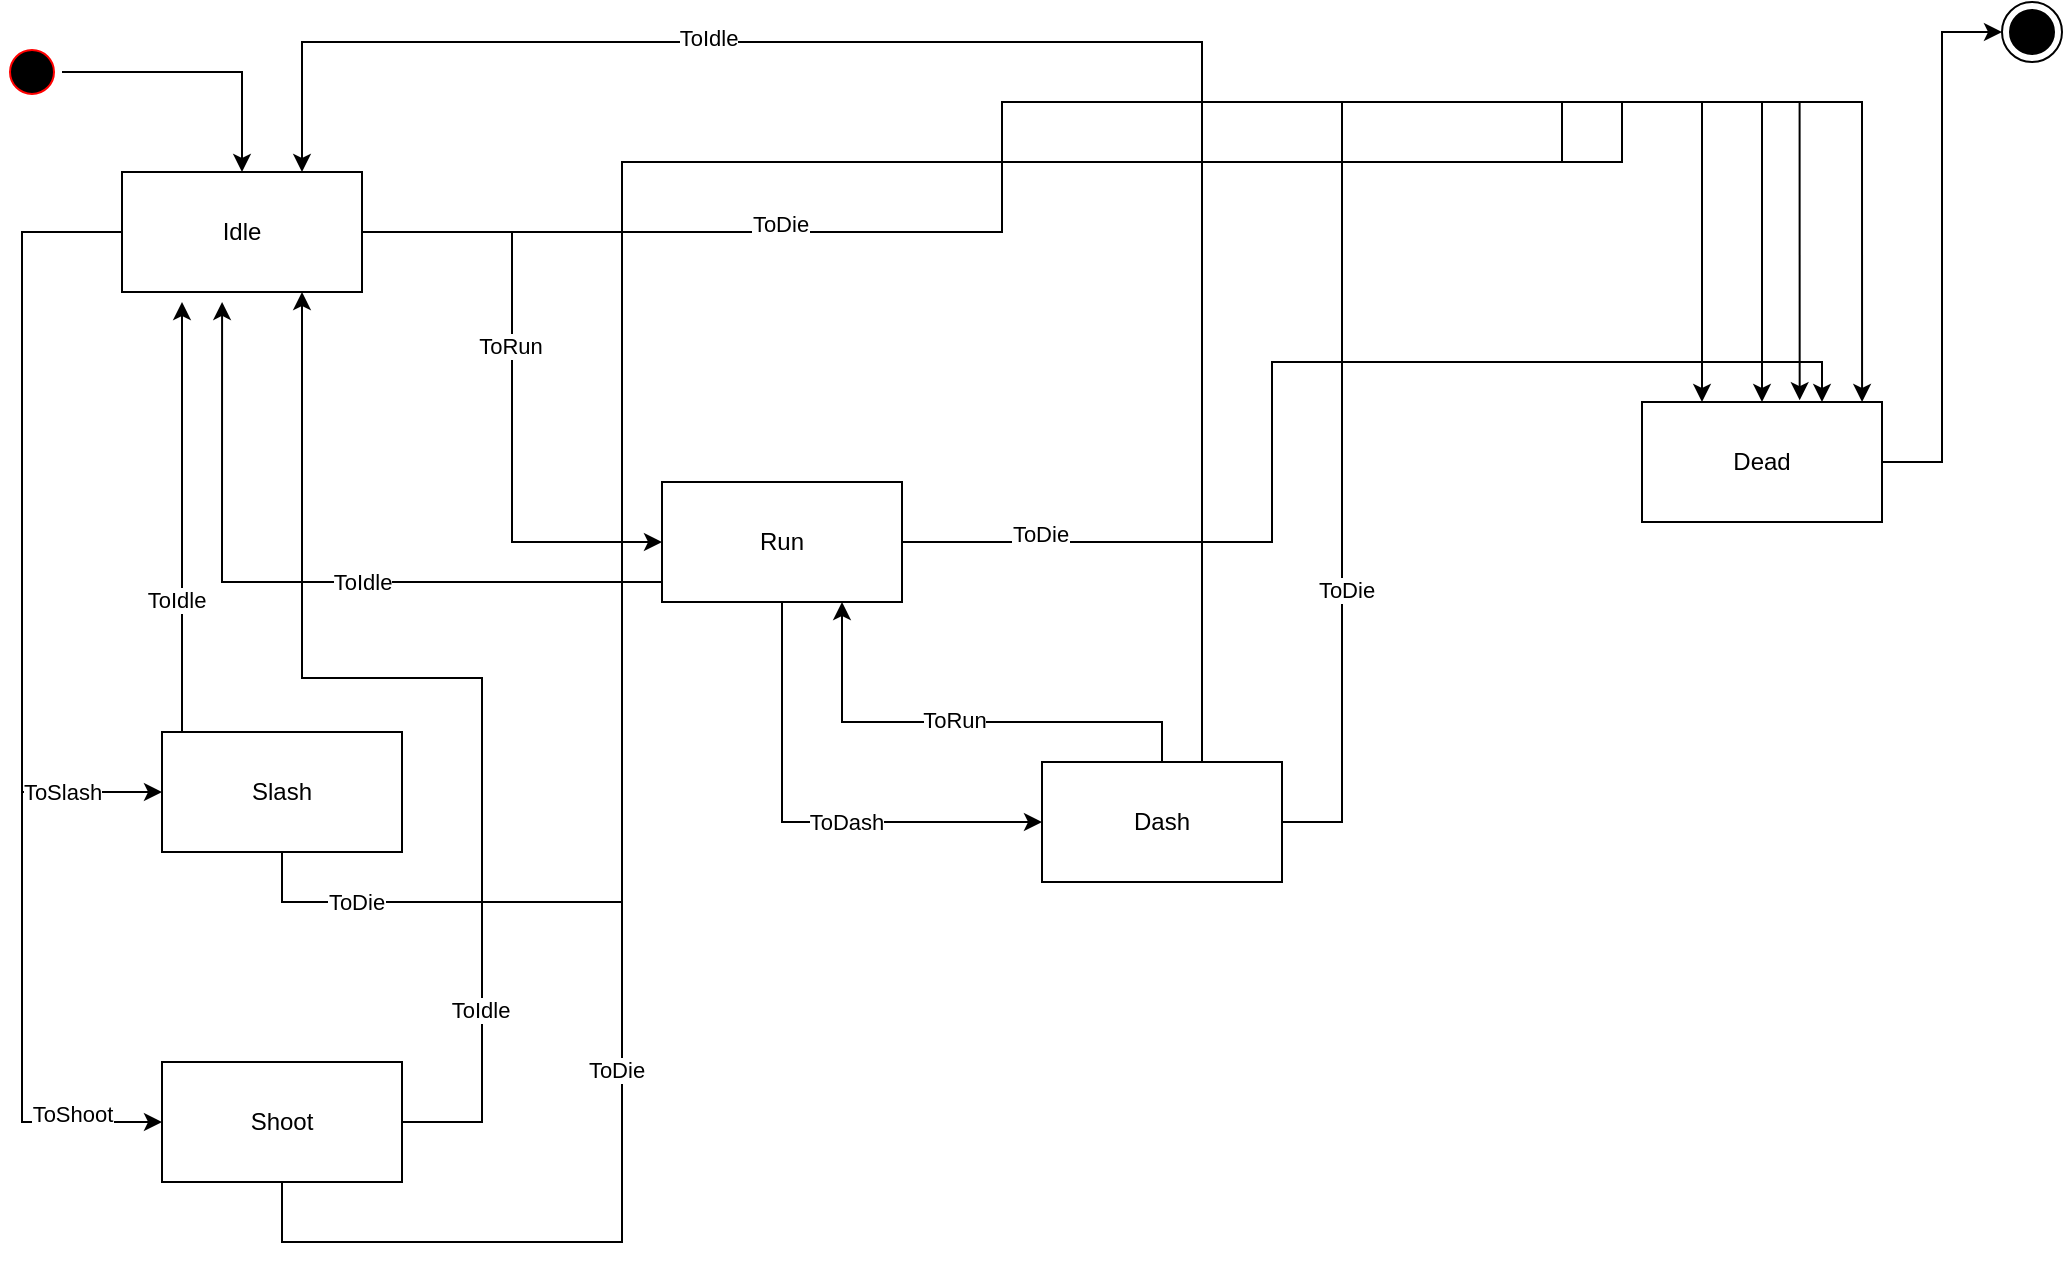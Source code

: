 <mxfile version="15.5.6" type="github">
  <diagram name="Page-1" id="58cdce13-f638-feb5-8d6f-7d28b1aa9fa0">
    <mxGraphModel dx="1422" dy="794" grid="1" gridSize="10" guides="1" tooltips="1" connect="1" arrows="1" fold="1" page="1" pageScale="1" pageWidth="1100" pageHeight="850" background="none" math="0" shadow="0">
      <root>
        <mxCell id="0" />
        <mxCell id="1" parent="0" />
        <mxCell id="gKlAvPwjpIg_8ovloaia-25" style="edgeStyle=orthogonalEdgeStyle;rounded=0;orthogonalLoop=1;jettySize=auto;html=1;entryX=0.5;entryY=0;entryDx=0;entryDy=0;" parent="1" source="382b91b5511bd0f7-1" target="gKlAvPwjpIg_8ovloaia-2" edge="1">
          <mxGeometry relative="1" as="geometry" />
        </mxCell>
        <mxCell id="382b91b5511bd0f7-1" value="" style="ellipse;html=1;shape=startState;fillColor=#000000;strokeColor=#ff0000;rounded=1;shadow=0;comic=0;labelBackgroundColor=none;fontFamily=Verdana;fontSize=12;fontColor=#000000;align=center;direction=south;" parent="1" vertex="1">
          <mxGeometry x="10" y="50" width="30" height="30" as="geometry" />
        </mxCell>
        <mxCell id="gKlAvPwjpIg_8ovloaia-1" value="" style="ellipse;html=1;shape=endState;fillColor=#000000;strokeColor=#000000;" parent="1" vertex="1">
          <mxGeometry x="1010" y="30" width="30" height="30" as="geometry" />
        </mxCell>
        <mxCell id="gKlAvPwjpIg_8ovloaia-37" style="edgeStyle=orthogonalEdgeStyle;rounded=0;orthogonalLoop=1;jettySize=auto;html=1;entryX=0.917;entryY=0;entryDx=0;entryDy=0;entryPerimeter=0;" parent="1" source="gKlAvPwjpIg_8ovloaia-2" target="gKlAvPwjpIg_8ovloaia-7" edge="1">
          <mxGeometry relative="1" as="geometry">
            <Array as="points">
              <mxPoint x="510" y="145" />
              <mxPoint x="510" y="80" />
              <mxPoint x="940" y="80" />
            </Array>
          </mxGeometry>
        </mxCell>
        <mxCell id="gKlAvPwjpIg_8ovloaia-65" value="ToDie" style="edgeLabel;html=1;align=center;verticalAlign=middle;resizable=0;points=[];" parent="gKlAvPwjpIg_8ovloaia-37" vertex="1" connectable="0">
          <mxGeometry x="-0.567" y="4" relative="1" as="geometry">
            <mxPoint as="offset" />
          </mxGeometry>
        </mxCell>
        <mxCell id="gKlAvPwjpIg_8ovloaia-42" style="edgeStyle=orthogonalEdgeStyle;rounded=0;orthogonalLoop=1;jettySize=auto;html=1;entryX=0;entryY=0.5;entryDx=0;entryDy=0;" parent="1" source="gKlAvPwjpIg_8ovloaia-2" target="gKlAvPwjpIg_8ovloaia-3" edge="1">
          <mxGeometry relative="1" as="geometry" />
        </mxCell>
        <mxCell id="gKlAvPwjpIg_8ovloaia-44" value="ToRun" style="edgeLabel;html=1;align=center;verticalAlign=middle;resizable=0;points=[];" parent="gKlAvPwjpIg_8ovloaia-42" vertex="1" connectable="0">
          <mxGeometry x="-0.133" y="-1" relative="1" as="geometry">
            <mxPoint as="offset" />
          </mxGeometry>
        </mxCell>
        <mxCell id="gKlAvPwjpIg_8ovloaia-47" style="edgeStyle=orthogonalEdgeStyle;rounded=0;orthogonalLoop=1;jettySize=auto;html=1;entryX=0;entryY=0.5;entryDx=0;entryDy=0;" parent="1" source="gKlAvPwjpIg_8ovloaia-2" target="gKlAvPwjpIg_8ovloaia-6" edge="1">
          <mxGeometry relative="1" as="geometry">
            <Array as="points">
              <mxPoint x="20" y="145" />
              <mxPoint x="20" y="425" />
            </Array>
          </mxGeometry>
        </mxCell>
        <mxCell id="gKlAvPwjpIg_8ovloaia-54" value="ToSlash" style="edgeLabel;html=1;align=center;verticalAlign=middle;resizable=0;points=[];" parent="gKlAvPwjpIg_8ovloaia-47" vertex="1" connectable="0">
          <mxGeometry x="0.75" relative="1" as="geometry">
            <mxPoint as="offset" />
          </mxGeometry>
        </mxCell>
        <mxCell id="gKlAvPwjpIg_8ovloaia-52" style="edgeStyle=orthogonalEdgeStyle;rounded=0;orthogonalLoop=1;jettySize=auto;html=1;entryX=0;entryY=0.5;entryDx=0;entryDy=0;" parent="1" source="gKlAvPwjpIg_8ovloaia-2" target="gKlAvPwjpIg_8ovloaia-5" edge="1">
          <mxGeometry relative="1" as="geometry">
            <Array as="points">
              <mxPoint x="20" y="145" />
              <mxPoint x="20" y="590" />
            </Array>
          </mxGeometry>
        </mxCell>
        <mxCell id="gKlAvPwjpIg_8ovloaia-55" value="ToShoot" style="edgeLabel;html=1;align=center;verticalAlign=middle;resizable=0;points=[];" parent="gKlAvPwjpIg_8ovloaia-52" vertex="1" connectable="0">
          <mxGeometry x="0.835" y="4" relative="1" as="geometry">
            <mxPoint x="1" as="offset" />
          </mxGeometry>
        </mxCell>
        <mxCell id="gKlAvPwjpIg_8ovloaia-2" value="Idle" style="rounded=0;whiteSpace=wrap;html=1;" parent="1" vertex="1">
          <mxGeometry x="70" y="115" width="120" height="60" as="geometry" />
        </mxCell>
        <mxCell id="gKlAvPwjpIg_8ovloaia-38" style="edgeStyle=orthogonalEdgeStyle;rounded=0;orthogonalLoop=1;jettySize=auto;html=1;entryX=0.75;entryY=0;entryDx=0;entryDy=0;" parent="1" source="gKlAvPwjpIg_8ovloaia-3" target="gKlAvPwjpIg_8ovloaia-7" edge="1">
          <mxGeometry relative="1" as="geometry" />
        </mxCell>
        <mxCell id="gKlAvPwjpIg_8ovloaia-63" value="ToDie" style="edgeLabel;html=1;align=center;verticalAlign=middle;resizable=0;points=[];" parent="gKlAvPwjpIg_8ovloaia-38" vertex="1" connectable="0">
          <mxGeometry x="-0.758" y="4" relative="1" as="geometry">
            <mxPoint as="offset" />
          </mxGeometry>
        </mxCell>
        <mxCell id="gKlAvPwjpIg_8ovloaia-49" style="edgeStyle=orthogonalEdgeStyle;rounded=0;orthogonalLoop=1;jettySize=auto;html=1;entryX=0.417;entryY=1.083;entryDx=0;entryDy=0;entryPerimeter=0;" parent="1" source="gKlAvPwjpIg_8ovloaia-3" target="gKlAvPwjpIg_8ovloaia-2" edge="1">
          <mxGeometry relative="1" as="geometry">
            <Array as="points">
              <mxPoint x="120" y="320" />
            </Array>
          </mxGeometry>
        </mxCell>
        <mxCell id="gKlAvPwjpIg_8ovloaia-50" value="ToIdle" style="edgeLabel;html=1;align=center;verticalAlign=middle;resizable=0;points=[];" parent="gKlAvPwjpIg_8ovloaia-49" vertex="1" connectable="0">
          <mxGeometry x="-0.167" relative="1" as="geometry">
            <mxPoint as="offset" />
          </mxGeometry>
        </mxCell>
        <mxCell id="gKlAvPwjpIg_8ovloaia-61" style="edgeStyle=orthogonalEdgeStyle;rounded=0;orthogonalLoop=1;jettySize=auto;html=1;entryX=0;entryY=0.5;entryDx=0;entryDy=0;" parent="1" source="gKlAvPwjpIg_8ovloaia-3" target="gKlAvPwjpIg_8ovloaia-4" edge="1">
          <mxGeometry relative="1" as="geometry">
            <Array as="points">
              <mxPoint x="400" y="440" />
            </Array>
          </mxGeometry>
        </mxCell>
        <mxCell id="gKlAvPwjpIg_8ovloaia-62" value="ToDash" style="edgeLabel;html=1;align=center;verticalAlign=middle;resizable=0;points=[];" parent="gKlAvPwjpIg_8ovloaia-61" vertex="1" connectable="0">
          <mxGeometry x="0.185" relative="1" as="geometry">
            <mxPoint as="offset" />
          </mxGeometry>
        </mxCell>
        <mxCell id="gKlAvPwjpIg_8ovloaia-3" value="Run" style="rounded=0;whiteSpace=wrap;html=1;" parent="1" vertex="1">
          <mxGeometry x="340" y="270" width="120" height="60" as="geometry" />
        </mxCell>
        <mxCell id="gKlAvPwjpIg_8ovloaia-39" style="edgeStyle=orthogonalEdgeStyle;rounded=0;orthogonalLoop=1;jettySize=auto;html=1;entryX=0.657;entryY=-0.015;entryDx=0;entryDy=0;entryPerimeter=0;" parent="1" source="gKlAvPwjpIg_8ovloaia-4" target="gKlAvPwjpIg_8ovloaia-7" edge="1">
          <mxGeometry relative="1" as="geometry">
            <Array as="points">
              <mxPoint x="680" y="440" />
              <mxPoint x="680" y="80" />
              <mxPoint x="909" y="80" />
            </Array>
          </mxGeometry>
        </mxCell>
        <mxCell id="gKlAvPwjpIg_8ovloaia-64" value="ToDie" style="edgeLabel;html=1;align=center;verticalAlign=middle;resizable=0;points=[];" parent="gKlAvPwjpIg_8ovloaia-39" vertex="1" connectable="0">
          <mxGeometry x="-0.619" y="-2" relative="1" as="geometry">
            <mxPoint as="offset" />
          </mxGeometry>
        </mxCell>
        <mxCell id="gKlAvPwjpIg_8ovloaia-197" style="edgeStyle=orthogonalEdgeStyle;rounded=0;orthogonalLoop=1;jettySize=auto;html=1;entryX=0.75;entryY=0;entryDx=0;entryDy=0;" parent="1" source="gKlAvPwjpIg_8ovloaia-4" target="gKlAvPwjpIg_8ovloaia-2" edge="1">
          <mxGeometry relative="1" as="geometry">
            <Array as="points">
              <mxPoint x="610" y="50" />
              <mxPoint x="160" y="50" />
            </Array>
          </mxGeometry>
        </mxCell>
        <mxCell id="gKlAvPwjpIg_8ovloaia-198" value="ToIdle" style="edgeLabel;html=1;align=center;verticalAlign=middle;resizable=0;points=[];" parent="gKlAvPwjpIg_8ovloaia-197" vertex="1" connectable="0">
          <mxGeometry x="0.389" y="-2" relative="1" as="geometry">
            <mxPoint as="offset" />
          </mxGeometry>
        </mxCell>
        <mxCell id="gKlAvPwjpIg_8ovloaia-199" style="edgeStyle=orthogonalEdgeStyle;rounded=0;orthogonalLoop=1;jettySize=auto;html=1;entryX=0.75;entryY=1;entryDx=0;entryDy=0;" parent="1" source="gKlAvPwjpIg_8ovloaia-4" target="gKlAvPwjpIg_8ovloaia-3" edge="1">
          <mxGeometry relative="1" as="geometry">
            <Array as="points">
              <mxPoint x="590" y="390" />
              <mxPoint x="430" y="390" />
            </Array>
          </mxGeometry>
        </mxCell>
        <mxCell id="gKlAvPwjpIg_8ovloaia-200" value="ToRun" style="edgeLabel;html=1;align=center;verticalAlign=middle;resizable=0;points=[];" parent="gKlAvPwjpIg_8ovloaia-199" vertex="1" connectable="0">
          <mxGeometry x="0.037" y="-1" relative="1" as="geometry">
            <mxPoint as="offset" />
          </mxGeometry>
        </mxCell>
        <mxCell id="gKlAvPwjpIg_8ovloaia-4" value="Dash" style="rounded=0;whiteSpace=wrap;html=1;" parent="1" vertex="1">
          <mxGeometry x="530" y="410" width="120" height="60" as="geometry" />
        </mxCell>
        <mxCell id="gKlAvPwjpIg_8ovloaia-41" style="edgeStyle=orthogonalEdgeStyle;rounded=0;orthogonalLoop=1;jettySize=auto;html=1;entryX=0.25;entryY=0;entryDx=0;entryDy=0;" parent="1" source="gKlAvPwjpIg_8ovloaia-5" target="gKlAvPwjpIg_8ovloaia-7" edge="1">
          <mxGeometry relative="1" as="geometry">
            <Array as="points">
              <mxPoint x="150" y="650" />
              <mxPoint x="320" y="650" />
              <mxPoint x="320" y="110" />
              <mxPoint x="790" y="110" />
              <mxPoint x="790" y="80" />
              <mxPoint x="860" y="80" />
            </Array>
          </mxGeometry>
        </mxCell>
        <mxCell id="gKlAvPwjpIg_8ovloaia-66" value="ToDie" style="edgeLabel;html=1;align=center;verticalAlign=middle;resizable=0;points=[];" parent="gKlAvPwjpIg_8ovloaia-41" vertex="1" connectable="0">
          <mxGeometry x="-0.608" y="3" relative="1" as="geometry">
            <mxPoint as="offset" />
          </mxGeometry>
        </mxCell>
        <mxCell id="gKlAvPwjpIg_8ovloaia-57" style="edgeStyle=orthogonalEdgeStyle;rounded=0;orthogonalLoop=1;jettySize=auto;html=1;entryX=0.75;entryY=1;entryDx=0;entryDy=0;" parent="1" source="gKlAvPwjpIg_8ovloaia-5" target="gKlAvPwjpIg_8ovloaia-2" edge="1">
          <mxGeometry relative="1" as="geometry">
            <Array as="points">
              <mxPoint x="250" y="590" />
              <mxPoint x="250" y="368" />
              <mxPoint x="160" y="368" />
            </Array>
          </mxGeometry>
        </mxCell>
        <mxCell id="gKlAvPwjpIg_8ovloaia-60" value="ToIdle" style="edgeLabel;html=1;align=center;verticalAlign=middle;resizable=0;points=[];" parent="gKlAvPwjpIg_8ovloaia-57" vertex="1" connectable="0">
          <mxGeometry x="-0.646" y="1" relative="1" as="geometry">
            <mxPoint as="offset" />
          </mxGeometry>
        </mxCell>
        <mxCell id="gKlAvPwjpIg_8ovloaia-5" value="Shoot" style="rounded=0;whiteSpace=wrap;html=1;" parent="1" vertex="1">
          <mxGeometry x="90" y="560" width="120" height="60" as="geometry" />
        </mxCell>
        <mxCell id="gKlAvPwjpIg_8ovloaia-40" style="edgeStyle=orthogonalEdgeStyle;rounded=0;orthogonalLoop=1;jettySize=auto;html=1;entryX=0.5;entryY=0;entryDx=0;entryDy=0;" parent="1" source="gKlAvPwjpIg_8ovloaia-6" target="gKlAvPwjpIg_8ovloaia-7" edge="1">
          <mxGeometry relative="1" as="geometry">
            <Array as="points">
              <mxPoint x="320" y="480" />
              <mxPoint x="320" y="110" />
              <mxPoint x="820" y="110" />
              <mxPoint x="820" y="80" />
              <mxPoint x="890" y="80" />
            </Array>
          </mxGeometry>
        </mxCell>
        <mxCell id="gKlAvPwjpIg_8ovloaia-67" value="ToDie" style="edgeLabel;html=1;align=center;verticalAlign=middle;resizable=0;points=[];" parent="gKlAvPwjpIg_8ovloaia-40" vertex="1" connectable="0">
          <mxGeometry x="-0.904" relative="1" as="geometry">
            <mxPoint x="-1" as="offset" />
          </mxGeometry>
        </mxCell>
        <mxCell id="gKlAvPwjpIg_8ovloaia-56" style="edgeStyle=orthogonalEdgeStyle;rounded=0;orthogonalLoop=1;jettySize=auto;html=1;" parent="1" source="gKlAvPwjpIg_8ovloaia-6" edge="1">
          <mxGeometry relative="1" as="geometry">
            <mxPoint x="100" y="180" as="targetPoint" />
            <Array as="points">
              <mxPoint x="100" y="340" />
              <mxPoint x="100" y="340" />
            </Array>
          </mxGeometry>
        </mxCell>
        <mxCell id="gKlAvPwjpIg_8ovloaia-58" value="ToIdle" style="edgeLabel;html=1;align=center;verticalAlign=middle;resizable=0;points=[];" parent="gKlAvPwjpIg_8ovloaia-56" vertex="1" connectable="0">
          <mxGeometry x="-0.387" y="3" relative="1" as="geometry">
            <mxPoint as="offset" />
          </mxGeometry>
        </mxCell>
        <mxCell id="gKlAvPwjpIg_8ovloaia-6" value="Slash" style="rounded=0;whiteSpace=wrap;html=1;" parent="1" vertex="1">
          <mxGeometry x="90" y="395" width="120" height="60" as="geometry" />
        </mxCell>
        <mxCell id="gKlAvPwjpIg_8ovloaia-15" style="edgeStyle=orthogonalEdgeStyle;rounded=0;orthogonalLoop=1;jettySize=auto;html=1;entryX=0;entryY=0.5;entryDx=0;entryDy=0;" parent="1" source="gKlAvPwjpIg_8ovloaia-7" target="gKlAvPwjpIg_8ovloaia-1" edge="1">
          <mxGeometry relative="1" as="geometry" />
        </mxCell>
        <mxCell id="gKlAvPwjpIg_8ovloaia-7" value="Dead" style="rounded=0;whiteSpace=wrap;html=1;" parent="1" vertex="1">
          <mxGeometry x="830" y="230" width="120" height="60" as="geometry" />
        </mxCell>
      </root>
    </mxGraphModel>
  </diagram>
</mxfile>

